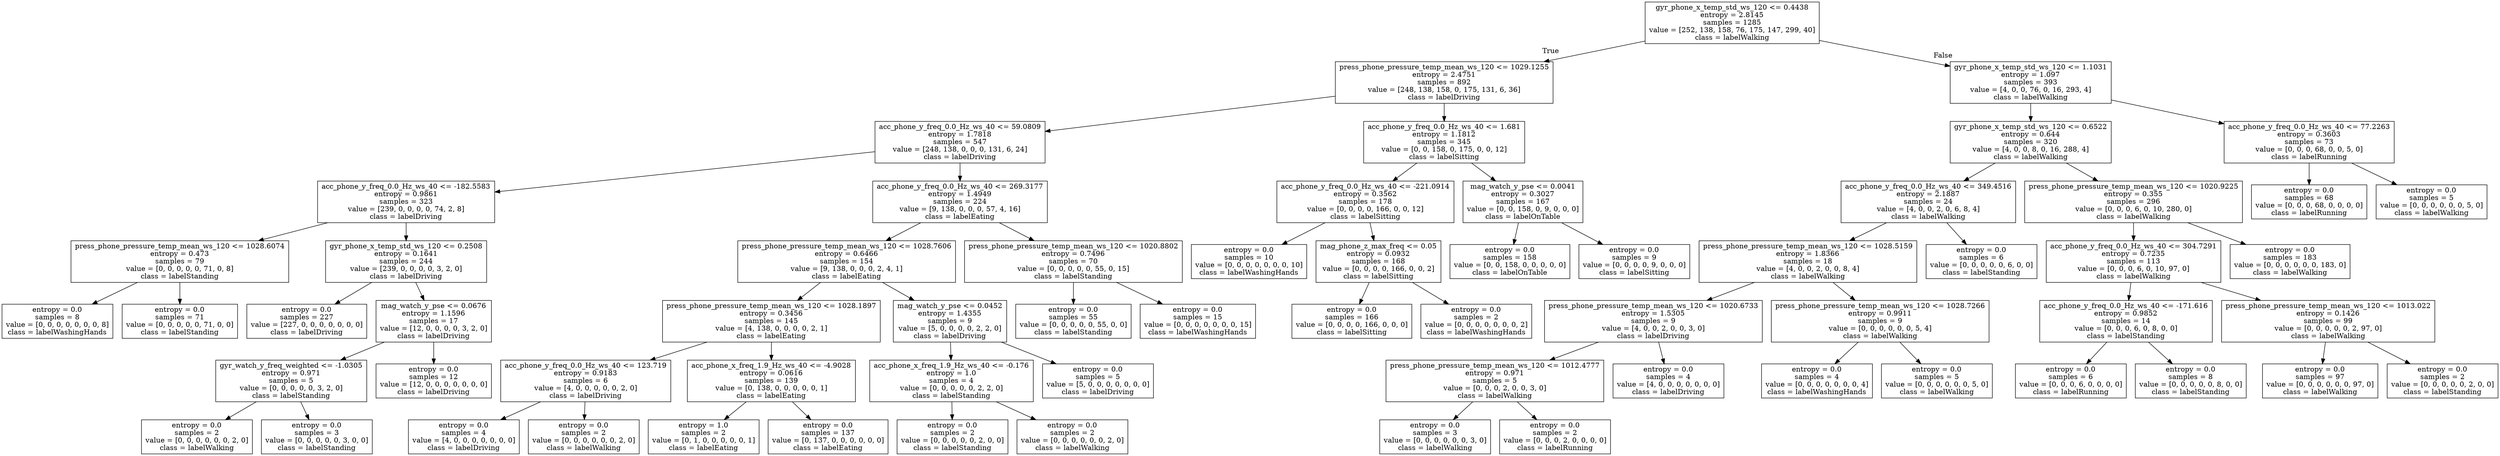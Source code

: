 digraph Tree {
node [shape=box] ;
0 [label="gyr_phone_x_temp_std_ws_120 <= 0.4438\nentropy = 2.8145\nsamples = 1285\nvalue = [252, 138, 158, 76, 175, 147, 299, 40]\nclass = labelWalking"] ;
1 [label="press_phone_pressure_temp_mean_ws_120 <= 1029.1255\nentropy = 2.4751\nsamples = 892\nvalue = [248, 138, 158, 0, 175, 131, 6, 36]\nclass = labelDriving"] ;
0 -> 1 [labeldistance=2.5, labelangle=45, headlabel="True"] ;
2 [label="acc_phone_y_freq_0.0_Hz_ws_40 <= 59.0809\nentropy = 1.7818\nsamples = 547\nvalue = [248, 138, 0, 0, 0, 131, 6, 24]\nclass = labelDriving"] ;
1 -> 2 ;
3 [label="acc_phone_y_freq_0.0_Hz_ws_40 <= -182.5583\nentropy = 0.9861\nsamples = 323\nvalue = [239, 0, 0, 0, 0, 74, 2, 8]\nclass = labelDriving"] ;
2 -> 3 ;
4 [label="press_phone_pressure_temp_mean_ws_120 <= 1028.6074\nentropy = 0.473\nsamples = 79\nvalue = [0, 0, 0, 0, 0, 71, 0, 8]\nclass = labelStanding"] ;
3 -> 4 ;
5 [label="entropy = 0.0\nsamples = 8\nvalue = [0, 0, 0, 0, 0, 0, 0, 8]\nclass = labelWashingHands"] ;
4 -> 5 ;
6 [label="entropy = 0.0\nsamples = 71\nvalue = [0, 0, 0, 0, 0, 71, 0, 0]\nclass = labelStanding"] ;
4 -> 6 ;
7 [label="gyr_phone_x_temp_std_ws_120 <= 0.2508\nentropy = 0.1641\nsamples = 244\nvalue = [239, 0, 0, 0, 0, 3, 2, 0]\nclass = labelDriving"] ;
3 -> 7 ;
8 [label="entropy = 0.0\nsamples = 227\nvalue = [227, 0, 0, 0, 0, 0, 0, 0]\nclass = labelDriving"] ;
7 -> 8 ;
9 [label="mag_watch_y_pse <= 0.0676\nentropy = 1.1596\nsamples = 17\nvalue = [12, 0, 0, 0, 0, 3, 2, 0]\nclass = labelDriving"] ;
7 -> 9 ;
10 [label="gyr_watch_y_freq_weighted <= -1.0305\nentropy = 0.971\nsamples = 5\nvalue = [0, 0, 0, 0, 0, 3, 2, 0]\nclass = labelStanding"] ;
9 -> 10 ;
11 [label="entropy = 0.0\nsamples = 2\nvalue = [0, 0, 0, 0, 0, 0, 2, 0]\nclass = labelWalking"] ;
10 -> 11 ;
12 [label="entropy = 0.0\nsamples = 3\nvalue = [0, 0, 0, 0, 0, 3, 0, 0]\nclass = labelStanding"] ;
10 -> 12 ;
13 [label="entropy = 0.0\nsamples = 12\nvalue = [12, 0, 0, 0, 0, 0, 0, 0]\nclass = labelDriving"] ;
9 -> 13 ;
14 [label="acc_phone_y_freq_0.0_Hz_ws_40 <= 269.3177\nentropy = 1.4949\nsamples = 224\nvalue = [9, 138, 0, 0, 0, 57, 4, 16]\nclass = labelEating"] ;
2 -> 14 ;
15 [label="press_phone_pressure_temp_mean_ws_120 <= 1028.7606\nentropy = 0.6466\nsamples = 154\nvalue = [9, 138, 0, 0, 0, 2, 4, 1]\nclass = labelEating"] ;
14 -> 15 ;
16 [label="press_phone_pressure_temp_mean_ws_120 <= 1028.1897\nentropy = 0.3456\nsamples = 145\nvalue = [4, 138, 0, 0, 0, 0, 2, 1]\nclass = labelEating"] ;
15 -> 16 ;
17 [label="acc_phone_y_freq_0.0_Hz_ws_40 <= 123.719\nentropy = 0.9183\nsamples = 6\nvalue = [4, 0, 0, 0, 0, 0, 2, 0]\nclass = labelDriving"] ;
16 -> 17 ;
18 [label="entropy = 0.0\nsamples = 4\nvalue = [4, 0, 0, 0, 0, 0, 0, 0]\nclass = labelDriving"] ;
17 -> 18 ;
19 [label="entropy = 0.0\nsamples = 2\nvalue = [0, 0, 0, 0, 0, 0, 2, 0]\nclass = labelWalking"] ;
17 -> 19 ;
20 [label="acc_phone_x_freq_1.9_Hz_ws_40 <= -4.9028\nentropy = 0.0616\nsamples = 139\nvalue = [0, 138, 0, 0, 0, 0, 0, 1]\nclass = labelEating"] ;
16 -> 20 ;
21 [label="entropy = 1.0\nsamples = 2\nvalue = [0, 1, 0, 0, 0, 0, 0, 1]\nclass = labelEating"] ;
20 -> 21 ;
22 [label="entropy = 0.0\nsamples = 137\nvalue = [0, 137, 0, 0, 0, 0, 0, 0]\nclass = labelEating"] ;
20 -> 22 ;
23 [label="mag_watch_y_pse <= 0.0452\nentropy = 1.4355\nsamples = 9\nvalue = [5, 0, 0, 0, 0, 2, 2, 0]\nclass = labelDriving"] ;
15 -> 23 ;
24 [label="acc_phone_x_freq_1.9_Hz_ws_40 <= -0.176\nentropy = 1.0\nsamples = 4\nvalue = [0, 0, 0, 0, 0, 2, 2, 0]\nclass = labelStanding"] ;
23 -> 24 ;
25 [label="entropy = 0.0\nsamples = 2\nvalue = [0, 0, 0, 0, 0, 2, 0, 0]\nclass = labelStanding"] ;
24 -> 25 ;
26 [label="entropy = 0.0\nsamples = 2\nvalue = [0, 0, 0, 0, 0, 0, 2, 0]\nclass = labelWalking"] ;
24 -> 26 ;
27 [label="entropy = 0.0\nsamples = 5\nvalue = [5, 0, 0, 0, 0, 0, 0, 0]\nclass = labelDriving"] ;
23 -> 27 ;
28 [label="press_phone_pressure_temp_mean_ws_120 <= 1020.8802\nentropy = 0.7496\nsamples = 70\nvalue = [0, 0, 0, 0, 0, 55, 0, 15]\nclass = labelStanding"] ;
14 -> 28 ;
29 [label="entropy = 0.0\nsamples = 55\nvalue = [0, 0, 0, 0, 0, 55, 0, 0]\nclass = labelStanding"] ;
28 -> 29 ;
30 [label="entropy = 0.0\nsamples = 15\nvalue = [0, 0, 0, 0, 0, 0, 0, 15]\nclass = labelWashingHands"] ;
28 -> 30 ;
31 [label="acc_phone_y_freq_0.0_Hz_ws_40 <= 1.681\nentropy = 1.1812\nsamples = 345\nvalue = [0, 0, 158, 0, 175, 0, 0, 12]\nclass = labelSitting"] ;
1 -> 31 ;
32 [label="acc_phone_y_freq_0.0_Hz_ws_40 <= -221.0914\nentropy = 0.3562\nsamples = 178\nvalue = [0, 0, 0, 0, 166, 0, 0, 12]\nclass = labelSitting"] ;
31 -> 32 ;
33 [label="entropy = 0.0\nsamples = 10\nvalue = [0, 0, 0, 0, 0, 0, 0, 10]\nclass = labelWashingHands"] ;
32 -> 33 ;
34 [label="mag_phone_z_max_freq <= 0.05\nentropy = 0.0932\nsamples = 168\nvalue = [0, 0, 0, 0, 166, 0, 0, 2]\nclass = labelSitting"] ;
32 -> 34 ;
35 [label="entropy = 0.0\nsamples = 166\nvalue = [0, 0, 0, 0, 166, 0, 0, 0]\nclass = labelSitting"] ;
34 -> 35 ;
36 [label="entropy = 0.0\nsamples = 2\nvalue = [0, 0, 0, 0, 0, 0, 0, 2]\nclass = labelWashingHands"] ;
34 -> 36 ;
37 [label="mag_watch_y_pse <= 0.0041\nentropy = 0.3027\nsamples = 167\nvalue = [0, 0, 158, 0, 9, 0, 0, 0]\nclass = labelOnTable"] ;
31 -> 37 ;
38 [label="entropy = 0.0\nsamples = 158\nvalue = [0, 0, 158, 0, 0, 0, 0, 0]\nclass = labelOnTable"] ;
37 -> 38 ;
39 [label="entropy = 0.0\nsamples = 9\nvalue = [0, 0, 0, 0, 9, 0, 0, 0]\nclass = labelSitting"] ;
37 -> 39 ;
40 [label="gyr_phone_x_temp_std_ws_120 <= 1.1031\nentropy = 1.097\nsamples = 393\nvalue = [4, 0, 0, 76, 0, 16, 293, 4]\nclass = labelWalking"] ;
0 -> 40 [labeldistance=2.5, labelangle=-45, headlabel="False"] ;
41 [label="gyr_phone_x_temp_std_ws_120 <= 0.6522\nentropy = 0.644\nsamples = 320\nvalue = [4, 0, 0, 8, 0, 16, 288, 4]\nclass = labelWalking"] ;
40 -> 41 ;
42 [label="acc_phone_y_freq_0.0_Hz_ws_40 <= 349.4516\nentropy = 2.1887\nsamples = 24\nvalue = [4, 0, 0, 2, 0, 6, 8, 4]\nclass = labelWalking"] ;
41 -> 42 ;
43 [label="press_phone_pressure_temp_mean_ws_120 <= 1028.5159\nentropy = 1.8366\nsamples = 18\nvalue = [4, 0, 0, 2, 0, 0, 8, 4]\nclass = labelWalking"] ;
42 -> 43 ;
44 [label="press_phone_pressure_temp_mean_ws_120 <= 1020.6733\nentropy = 1.5305\nsamples = 9\nvalue = [4, 0, 0, 2, 0, 0, 3, 0]\nclass = labelDriving"] ;
43 -> 44 ;
45 [label="press_phone_pressure_temp_mean_ws_120 <= 1012.4777\nentropy = 0.971\nsamples = 5\nvalue = [0, 0, 0, 2, 0, 0, 3, 0]\nclass = labelWalking"] ;
44 -> 45 ;
46 [label="entropy = 0.0\nsamples = 3\nvalue = [0, 0, 0, 0, 0, 0, 3, 0]\nclass = labelWalking"] ;
45 -> 46 ;
47 [label="entropy = 0.0\nsamples = 2\nvalue = [0, 0, 0, 2, 0, 0, 0, 0]\nclass = labelRunning"] ;
45 -> 47 ;
48 [label="entropy = 0.0\nsamples = 4\nvalue = [4, 0, 0, 0, 0, 0, 0, 0]\nclass = labelDriving"] ;
44 -> 48 ;
49 [label="press_phone_pressure_temp_mean_ws_120 <= 1028.7266\nentropy = 0.9911\nsamples = 9\nvalue = [0, 0, 0, 0, 0, 0, 5, 4]\nclass = labelWalking"] ;
43 -> 49 ;
50 [label="entropy = 0.0\nsamples = 4\nvalue = [0, 0, 0, 0, 0, 0, 0, 4]\nclass = labelWashingHands"] ;
49 -> 50 ;
51 [label="entropy = 0.0\nsamples = 5\nvalue = [0, 0, 0, 0, 0, 0, 5, 0]\nclass = labelWalking"] ;
49 -> 51 ;
52 [label="entropy = 0.0\nsamples = 6\nvalue = [0, 0, 0, 0, 0, 6, 0, 0]\nclass = labelStanding"] ;
42 -> 52 ;
53 [label="press_phone_pressure_temp_mean_ws_120 <= 1020.9225\nentropy = 0.355\nsamples = 296\nvalue = [0, 0, 0, 6, 0, 10, 280, 0]\nclass = labelWalking"] ;
41 -> 53 ;
54 [label="acc_phone_y_freq_0.0_Hz_ws_40 <= 304.7291\nentropy = 0.7235\nsamples = 113\nvalue = [0, 0, 0, 6, 0, 10, 97, 0]\nclass = labelWalking"] ;
53 -> 54 ;
55 [label="acc_phone_y_freq_0.0_Hz_ws_40 <= -171.616\nentropy = 0.9852\nsamples = 14\nvalue = [0, 0, 0, 6, 0, 8, 0, 0]\nclass = labelStanding"] ;
54 -> 55 ;
56 [label="entropy = 0.0\nsamples = 6\nvalue = [0, 0, 0, 6, 0, 0, 0, 0]\nclass = labelRunning"] ;
55 -> 56 ;
57 [label="entropy = 0.0\nsamples = 8\nvalue = [0, 0, 0, 0, 0, 8, 0, 0]\nclass = labelStanding"] ;
55 -> 57 ;
58 [label="press_phone_pressure_temp_mean_ws_120 <= 1013.022\nentropy = 0.1426\nsamples = 99\nvalue = [0, 0, 0, 0, 0, 2, 97, 0]\nclass = labelWalking"] ;
54 -> 58 ;
59 [label="entropy = 0.0\nsamples = 97\nvalue = [0, 0, 0, 0, 0, 0, 97, 0]\nclass = labelWalking"] ;
58 -> 59 ;
60 [label="entropy = 0.0\nsamples = 2\nvalue = [0, 0, 0, 0, 0, 2, 0, 0]\nclass = labelStanding"] ;
58 -> 60 ;
61 [label="entropy = 0.0\nsamples = 183\nvalue = [0, 0, 0, 0, 0, 0, 183, 0]\nclass = labelWalking"] ;
53 -> 61 ;
62 [label="acc_phone_y_freq_0.0_Hz_ws_40 <= 77.2263\nentropy = 0.3603\nsamples = 73\nvalue = [0, 0, 0, 68, 0, 0, 5, 0]\nclass = labelRunning"] ;
40 -> 62 ;
63 [label="entropy = 0.0\nsamples = 68\nvalue = [0, 0, 0, 68, 0, 0, 0, 0]\nclass = labelRunning"] ;
62 -> 63 ;
64 [label="entropy = 0.0\nsamples = 5\nvalue = [0, 0, 0, 0, 0, 0, 5, 0]\nclass = labelWalking"] ;
62 -> 64 ;
}